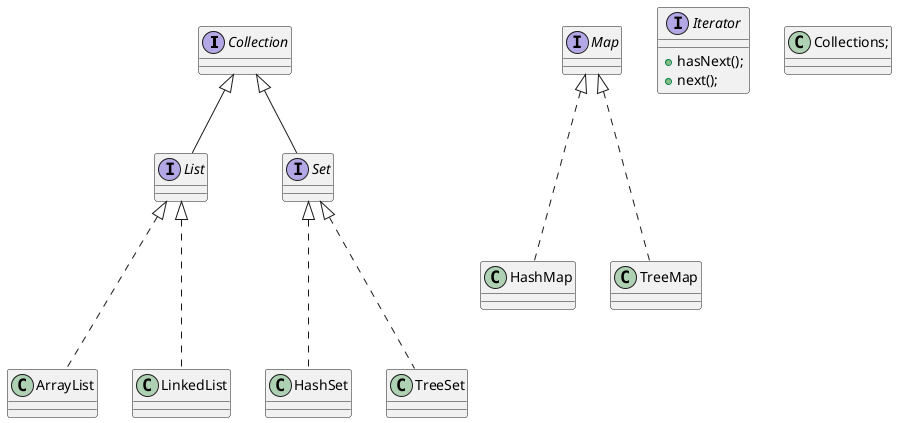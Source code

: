 @startuml
'https://plantuml.com/class-diagram

interface Collection{
}
interface List{
}
class ArrayList{}
class LinkedList{}

interface Set{
}
interface Map{
}
Collection <|-- List
List <|... ArrayList
List <|... LinkedList

Collection <|-- Set
Set <|... HashSet
Set <|... TreeSet

Map <|... HashMap
Map <|... TreeMap
interface Iterator{
+ hasNext();
+ next();
}
class Collections;
@enduml